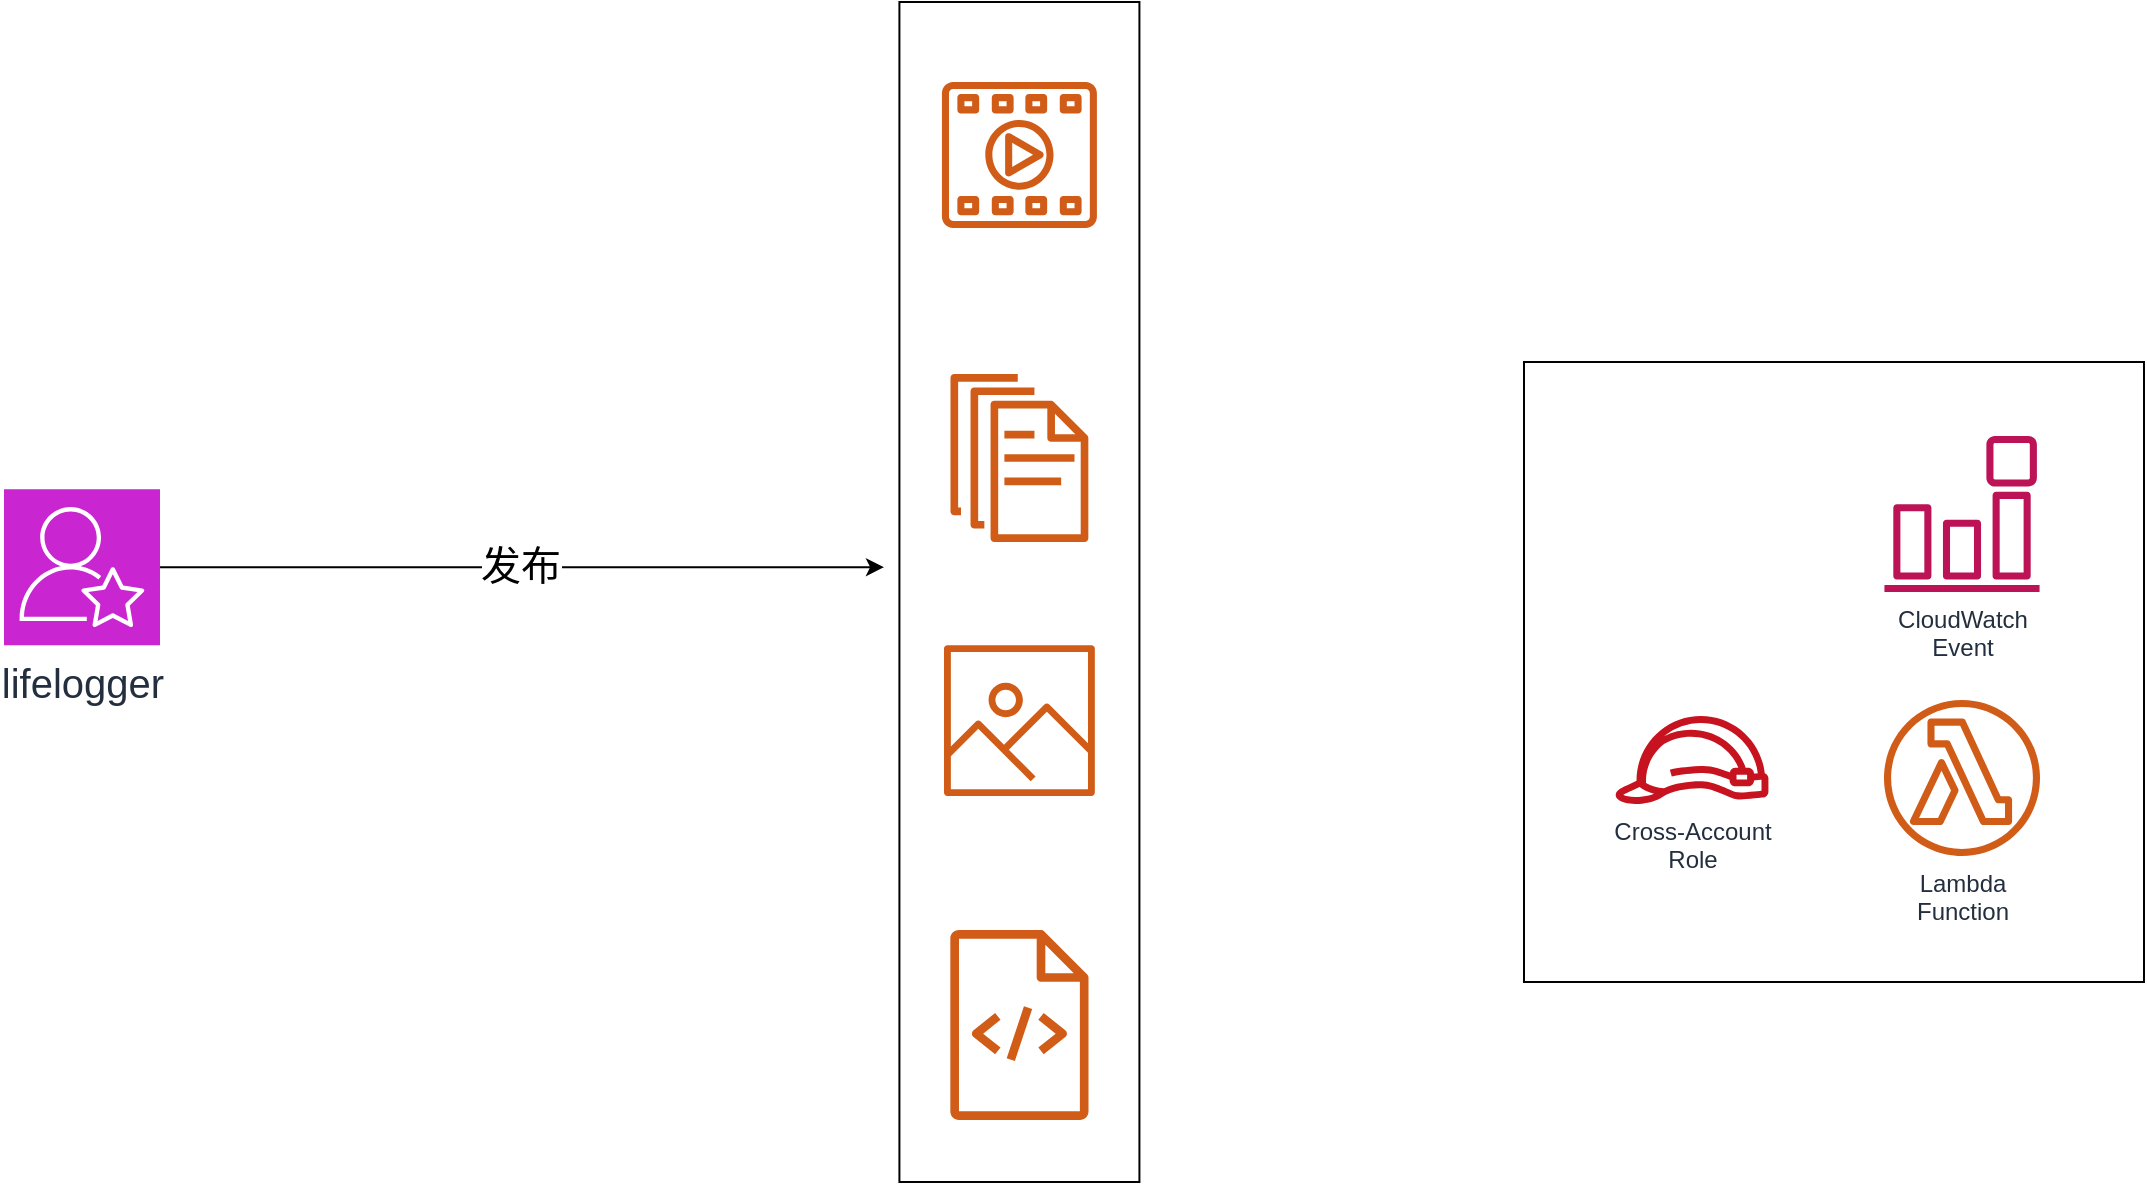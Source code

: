 <mxfile version="22.1.7" type="github">
  <diagram id="Ht1M8jgEwFfnCIfOTk4-" name="Page-1">
    <mxGraphModel dx="2020" dy="1872" grid="1" gridSize="10" guides="1" tooltips="1" connect="1" arrows="1" fold="1" page="1" pageScale="1" pageWidth="1169" pageHeight="827" math="0" shadow="0">
      <root>
        <mxCell id="0" />
        <mxCell id="1" parent="0" />
        <mxCell id="BAxrjucCkdxsLTn2xAuG-18" value="" style="rounded=0;whiteSpace=wrap;html=1;" vertex="1" parent="1">
          <mxGeometry x="717.71" y="-800" width="120" height="590" as="geometry" />
        </mxCell>
        <mxCell id="BAxrjucCkdxsLTn2xAuG-2" value="" style="whiteSpace=wrap;html=1;aspect=fixed;" vertex="1" parent="1">
          <mxGeometry x="1030" y="-620" width="310" height="310" as="geometry" />
        </mxCell>
        <mxCell id="UEzPUAAOIrF-is8g5C7q-159" value="Cross-Account&lt;br&gt;Role&lt;br&gt;" style="outlineConnect=0;fontColor=#232F3E;gradientColor=none;fillColor=#C7131F;strokeColor=none;dashed=0;verticalLabelPosition=bottom;verticalAlign=top;align=center;html=1;fontSize=12;fontStyle=0;aspect=fixed;pointerEvents=1;shape=mxgraph.aws4.role;labelBackgroundColor=#ffffff;" parent="1" vertex="1">
          <mxGeometry x="1075" y="-443" width="78" height="44" as="geometry" />
        </mxCell>
        <mxCell id="UEzPUAAOIrF-is8g5C7q-160" value="CloudWatch&lt;br&gt;Event&lt;br&gt;" style="outlineConnect=0;fontColor=#232F3E;gradientColor=none;fillColor=#BC1356;strokeColor=none;dashed=0;verticalLabelPosition=bottom;verticalAlign=top;align=center;html=1;fontSize=12;fontStyle=0;aspect=fixed;pointerEvents=1;shape=mxgraph.aws4.event_event_based;labelBackgroundColor=#ffffff;" parent="1" vertex="1">
          <mxGeometry x="1210" y="-583" width="78" height="78" as="geometry" />
        </mxCell>
        <mxCell id="UEzPUAAOIrF-is8g5C7q-161" value="Lambda&lt;br&gt;Function&lt;br&gt;" style="outlineConnect=0;fontColor=#232F3E;gradientColor=none;fillColor=#D05C17;strokeColor=none;dashed=0;verticalLabelPosition=bottom;verticalAlign=top;align=center;html=1;fontSize=12;fontStyle=0;aspect=fixed;pointerEvents=1;shape=mxgraph.aws4.lambda_function;labelBackgroundColor=#ffffff;" parent="1" vertex="1">
          <mxGeometry x="1210" y="-451" width="78" height="78" as="geometry" />
        </mxCell>
        <mxCell id="A_1zEgI_ookXell7_Rps-4" value="" style="sketch=0;outlineConnect=0;fontColor=#232F3E;gradientColor=none;fillColor=#D05C17;strokeColor=none;verticalLabelPosition=bottom;verticalAlign=top;align=center;html=1;fontSize=12;fontStyle=0;aspect=fixed;pointerEvents=1;shape=mxgraph.aws4.container_registry_image;fontFamily=Times New Roman;" parent="1" vertex="1">
          <mxGeometry x="740" y="-478.42" width="75.42" height="75.42" as="geometry" />
        </mxCell>
        <mxCell id="A_1zEgI_ookXell7_Rps-8" value="" style="sketch=0;outlineConnect=0;fontColor=#232F3E;gradientColor=none;fillColor=#D05C17;strokeColor=none;dashed=0;verticalLabelPosition=bottom;verticalAlign=top;align=center;html=1;fontSize=12;fontStyle=0;aspect=fixed;pointerEvents=1;shape=mxgraph.aws4.multimedia;gradientDirection=north;" parent="1" vertex="1">
          <mxGeometry x="738.71" y="-760" width="78" height="73" as="geometry" />
        </mxCell>
        <mxCell id="A_1zEgI_ookXell7_Rps-11" value="" style="sketch=0;outlineConnect=0;fontColor=#232F3E;gradientColor=none;fillColor=#D05C17;strokeColor=none;verticalLabelPosition=bottom;verticalAlign=top;align=center;html=1;fontSize=12;fontStyle=0;aspect=fixed;pointerEvents=1;shape=mxgraph.aws4.documents;" parent="1" vertex="1">
          <mxGeometry x="743.25" y="-614" width="68.92" height="84" as="geometry" />
        </mxCell>
        <mxCell id="A_1zEgI_ookXell7_Rps-13" value="" style="sketch=0;outlineConnect=0;fontColor=#232F3E;gradientColor=none;fillColor=#D05C17;strokeColor=none;dashed=0;verticalLabelPosition=bottom;verticalAlign=top;align=center;html=1;fontSize=12;fontStyle=0;aspect=fixed;pointerEvents=1;shape=mxgraph.aws4.source_code;" parent="1" vertex="1">
          <mxGeometry x="743" y="-336" width="69.42" height="95" as="geometry" />
        </mxCell>
        <mxCell id="BAxrjucCkdxsLTn2xAuG-19" style="edgeStyle=orthogonalEdgeStyle;rounded=0;orthogonalLoop=1;jettySize=auto;html=1;" edge="1" parent="1" source="BAxrjucCkdxsLTn2xAuG-15">
          <mxGeometry relative="1" as="geometry">
            <mxPoint x="710" y="-517.42" as="targetPoint" />
          </mxGeometry>
        </mxCell>
        <mxCell id="BAxrjucCkdxsLTn2xAuG-20" value="发布" style="edgeLabel;html=1;align=center;verticalAlign=middle;resizable=0;points=[];fontSize=20;" vertex="1" connectable="0" parent="BAxrjucCkdxsLTn2xAuG-19">
          <mxGeometry x="-0.013" y="2" relative="1" as="geometry">
            <mxPoint x="1" as="offset" />
          </mxGeometry>
        </mxCell>
        <mxCell id="BAxrjucCkdxsLTn2xAuG-15" value="lifelogger" style="sketch=0;points=[[0,0,0],[0.25,0,0],[0.5,0,0],[0.75,0,0],[1,0,0],[0,1,0],[0.25,1,0],[0.5,1,0],[0.75,1,0],[1,1,0],[0,0.25,0],[0,0.5,0],[0,0.75,0],[1,0.25,0],[1,0.5,0],[1,0.75,0]];outlineConnect=0;fontColor=#232F3E;fillColor=#C925D1;strokeColor=#ffffff;dashed=0;verticalLabelPosition=bottom;verticalAlign=top;align=center;html=1;fontSize=20;fontStyle=0;aspect=fixed;shape=mxgraph.aws4.resourceIcon;resIcon=mxgraph.aws4.professional_services;" vertex="1" parent="1">
          <mxGeometry x="270" y="-556.42" width="78" height="78" as="geometry" />
        </mxCell>
      </root>
    </mxGraphModel>
  </diagram>
</mxfile>
